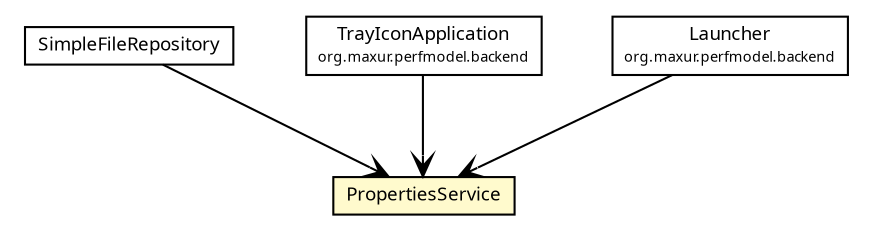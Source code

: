 #!/usr/local/bin/dot
#
# Class diagram 
# Generated by UMLGraph version R5_6-24-gf6e263 (http://www.umlgraph.org/)
#

digraph G {
	edge [fontname="Trebuchet MS",fontsize=10,labelfontname="Trebuchet MS",labelfontsize=10];
	node [fontname="Trebuchet MS",fontsize=10,shape=plaintext];
	nodesep=0.25;
	ranksep=0.5;
	// org.maxur.perfmodel.backend.infrastructure.SimpleFileRepository
	c285 [label=<<table title="org.maxur.perfmodel.backend.infrastructure.SimpleFileRepository" border="0" cellborder="1" cellspacing="0" cellpadding="2" port="p" href="./SimpleFileRepository.html">
		<tr><td><table border="0" cellspacing="0" cellpadding="1">
<tr><td align="center" balign="center"><font face="Trebuchet MS"> SimpleFileRepository </font></td></tr>
		</table></td></tr>
		</table>>, URL="./SimpleFileRepository.html", fontname="Trebuchet MS", fontcolor="black", fontsize=9.0];
	// org.maxur.perfmodel.backend.infrastructure.PropertiesService
	c286 [label=<<table title="org.maxur.perfmodel.backend.infrastructure.PropertiesService" border="0" cellborder="1" cellspacing="0" cellpadding="2" port="p" bgcolor="lemonChiffon" href="./PropertiesService.html">
		<tr><td><table border="0" cellspacing="0" cellpadding="1">
<tr><td align="center" balign="center"><font face="Trebuchet MS"> PropertiesService </font></td></tr>
		</table></td></tr>
		</table>>, URL="./PropertiesService.html", fontname="Trebuchet MS", fontcolor="black", fontsize=9.0];
	// org.maxur.perfmodel.backend.TrayIconApplication
	c287 [label=<<table title="org.maxur.perfmodel.backend.TrayIconApplication" border="0" cellborder="1" cellspacing="0" cellpadding="2" port="p" href="../TrayIconApplication.html">
		<tr><td><table border="0" cellspacing="0" cellpadding="1">
<tr><td align="center" balign="center"><font face="Trebuchet MS"> TrayIconApplication </font></td></tr>
<tr><td align="center" balign="center"><font face="Trebuchet MS" point-size="7.0"> org.maxur.perfmodel.backend </font></td></tr>
		</table></td></tr>
		</table>>, URL="../TrayIconApplication.html", fontname="Trebuchet MS", fontcolor="black", fontsize=9.0];
	// org.maxur.perfmodel.backend.Launcher
	c288 [label=<<table title="org.maxur.perfmodel.backend.Launcher" border="0" cellborder="1" cellspacing="0" cellpadding="2" port="p" href="../Launcher.html">
		<tr><td><table border="0" cellspacing="0" cellpadding="1">
<tr><td align="center" balign="center"><font face="Trebuchet MS"> Launcher </font></td></tr>
<tr><td align="center" balign="center"><font face="Trebuchet MS" point-size="7.0"> org.maxur.perfmodel.backend </font></td></tr>
		</table></td></tr>
		</table>>, URL="../Launcher.html", fontname="Trebuchet MS", fontcolor="black", fontsize=9.0];
	// org.maxur.perfmodel.backend.infrastructure.SimpleFileRepository NAVASSOC org.maxur.perfmodel.backend.infrastructure.PropertiesService
	c285:p -> c286:p [taillabel="", label="", headlabel="", fontname="Trebuchet MS", fontcolor="black", fontsize=10.0, color="black", arrowhead=open];
	// org.maxur.perfmodel.backend.TrayIconApplication NAVASSOC org.maxur.perfmodel.backend.infrastructure.PropertiesService
	c287:p -> c286:p [taillabel="", label="", headlabel="", fontname="Trebuchet MS", fontcolor="black", fontsize=10.0, color="black", arrowhead=open];
	// org.maxur.perfmodel.backend.Launcher NAVASSOC org.maxur.perfmodel.backend.infrastructure.PropertiesService
	c288:p -> c286:p [taillabel="", label="", headlabel="", fontname="Trebuchet MS", fontcolor="black", fontsize=10.0, color="black", arrowhead=open];
}

